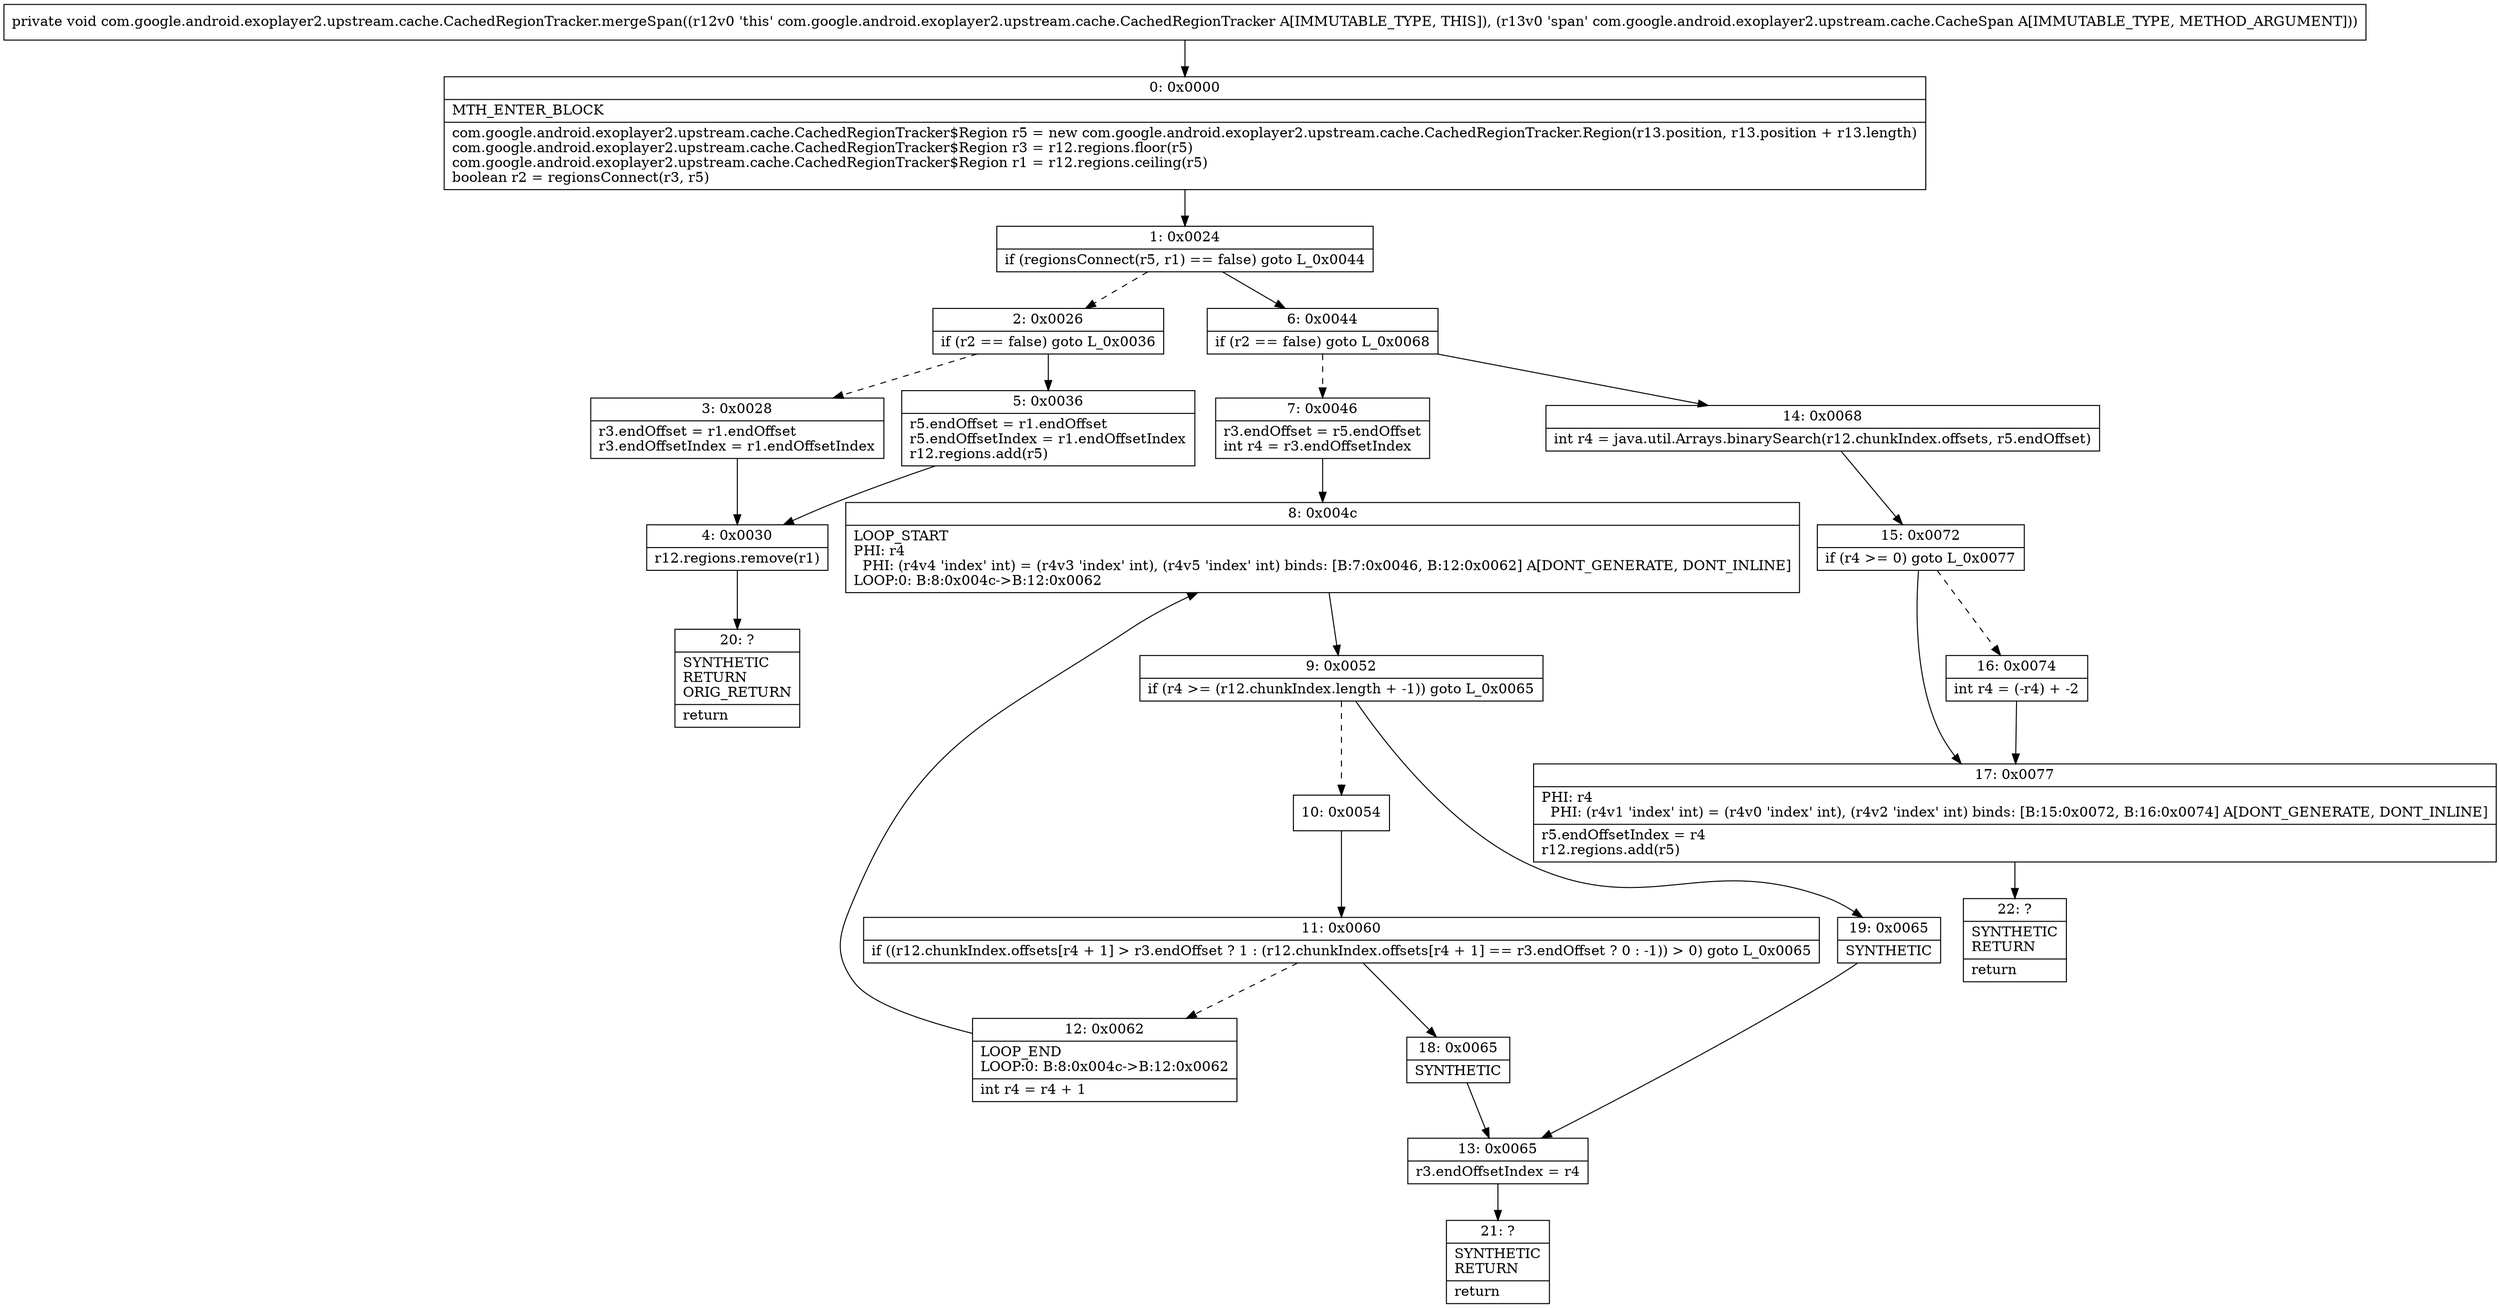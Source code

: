 digraph "CFG forcom.google.android.exoplayer2.upstream.cache.CachedRegionTracker.mergeSpan(Lcom\/google\/android\/exoplayer2\/upstream\/cache\/CacheSpan;)V" {
Node_0 [shape=record,label="{0\:\ 0x0000|MTH_ENTER_BLOCK\l|com.google.android.exoplayer2.upstream.cache.CachedRegionTracker$Region r5 = new com.google.android.exoplayer2.upstream.cache.CachedRegionTracker.Region(r13.position, r13.position + r13.length)\lcom.google.android.exoplayer2.upstream.cache.CachedRegionTracker$Region r3 = r12.regions.floor(r5)\lcom.google.android.exoplayer2.upstream.cache.CachedRegionTracker$Region r1 = r12.regions.ceiling(r5)\lboolean r2 = regionsConnect(r3, r5)\l}"];
Node_1 [shape=record,label="{1\:\ 0x0024|if (regionsConnect(r5, r1) == false) goto L_0x0044\l}"];
Node_2 [shape=record,label="{2\:\ 0x0026|if (r2 == false) goto L_0x0036\l}"];
Node_3 [shape=record,label="{3\:\ 0x0028|r3.endOffset = r1.endOffset\lr3.endOffsetIndex = r1.endOffsetIndex\l}"];
Node_4 [shape=record,label="{4\:\ 0x0030|r12.regions.remove(r1)\l}"];
Node_5 [shape=record,label="{5\:\ 0x0036|r5.endOffset = r1.endOffset\lr5.endOffsetIndex = r1.endOffsetIndex\lr12.regions.add(r5)\l}"];
Node_6 [shape=record,label="{6\:\ 0x0044|if (r2 == false) goto L_0x0068\l}"];
Node_7 [shape=record,label="{7\:\ 0x0046|r3.endOffset = r5.endOffset\lint r4 = r3.endOffsetIndex\l}"];
Node_8 [shape=record,label="{8\:\ 0x004c|LOOP_START\lPHI: r4 \l  PHI: (r4v4 'index' int) = (r4v3 'index' int), (r4v5 'index' int) binds: [B:7:0x0046, B:12:0x0062] A[DONT_GENERATE, DONT_INLINE]\lLOOP:0: B:8:0x004c\-\>B:12:0x0062\l}"];
Node_9 [shape=record,label="{9\:\ 0x0052|if (r4 \>= (r12.chunkIndex.length + \-1)) goto L_0x0065\l}"];
Node_10 [shape=record,label="{10\:\ 0x0054}"];
Node_11 [shape=record,label="{11\:\ 0x0060|if ((r12.chunkIndex.offsets[r4 + 1] \> r3.endOffset ? 1 : (r12.chunkIndex.offsets[r4 + 1] == r3.endOffset ? 0 : \-1)) \> 0) goto L_0x0065\l}"];
Node_12 [shape=record,label="{12\:\ 0x0062|LOOP_END\lLOOP:0: B:8:0x004c\-\>B:12:0x0062\l|int r4 = r4 + 1\l}"];
Node_13 [shape=record,label="{13\:\ 0x0065|r3.endOffsetIndex = r4\l}"];
Node_14 [shape=record,label="{14\:\ 0x0068|int r4 = java.util.Arrays.binarySearch(r12.chunkIndex.offsets, r5.endOffset)\l}"];
Node_15 [shape=record,label="{15\:\ 0x0072|if (r4 \>= 0) goto L_0x0077\l}"];
Node_16 [shape=record,label="{16\:\ 0x0074|int r4 = (\-r4) + \-2\l}"];
Node_17 [shape=record,label="{17\:\ 0x0077|PHI: r4 \l  PHI: (r4v1 'index' int) = (r4v0 'index' int), (r4v2 'index' int) binds: [B:15:0x0072, B:16:0x0074] A[DONT_GENERATE, DONT_INLINE]\l|r5.endOffsetIndex = r4\lr12.regions.add(r5)\l}"];
Node_18 [shape=record,label="{18\:\ 0x0065|SYNTHETIC\l}"];
Node_19 [shape=record,label="{19\:\ 0x0065|SYNTHETIC\l}"];
Node_20 [shape=record,label="{20\:\ ?|SYNTHETIC\lRETURN\lORIG_RETURN\l|return\l}"];
Node_21 [shape=record,label="{21\:\ ?|SYNTHETIC\lRETURN\l|return\l}"];
Node_22 [shape=record,label="{22\:\ ?|SYNTHETIC\lRETURN\l|return\l}"];
MethodNode[shape=record,label="{private void com.google.android.exoplayer2.upstream.cache.CachedRegionTracker.mergeSpan((r12v0 'this' com.google.android.exoplayer2.upstream.cache.CachedRegionTracker A[IMMUTABLE_TYPE, THIS]), (r13v0 'span' com.google.android.exoplayer2.upstream.cache.CacheSpan A[IMMUTABLE_TYPE, METHOD_ARGUMENT])) }"];
MethodNode -> Node_0;
Node_0 -> Node_1;
Node_1 -> Node_2[style=dashed];
Node_1 -> Node_6;
Node_2 -> Node_3[style=dashed];
Node_2 -> Node_5;
Node_3 -> Node_4;
Node_4 -> Node_20;
Node_5 -> Node_4;
Node_6 -> Node_7[style=dashed];
Node_6 -> Node_14;
Node_7 -> Node_8;
Node_8 -> Node_9;
Node_9 -> Node_10[style=dashed];
Node_9 -> Node_19;
Node_10 -> Node_11;
Node_11 -> Node_12[style=dashed];
Node_11 -> Node_18;
Node_12 -> Node_8;
Node_13 -> Node_21;
Node_14 -> Node_15;
Node_15 -> Node_16[style=dashed];
Node_15 -> Node_17;
Node_16 -> Node_17;
Node_17 -> Node_22;
Node_18 -> Node_13;
Node_19 -> Node_13;
}

